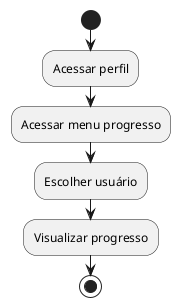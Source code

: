 @startuml visualizar_progresso
start
:Acessar perfil;
:Acessar menu progresso;
:Escolher usuário;
:Visualizar progresso;
stop
@enduml
